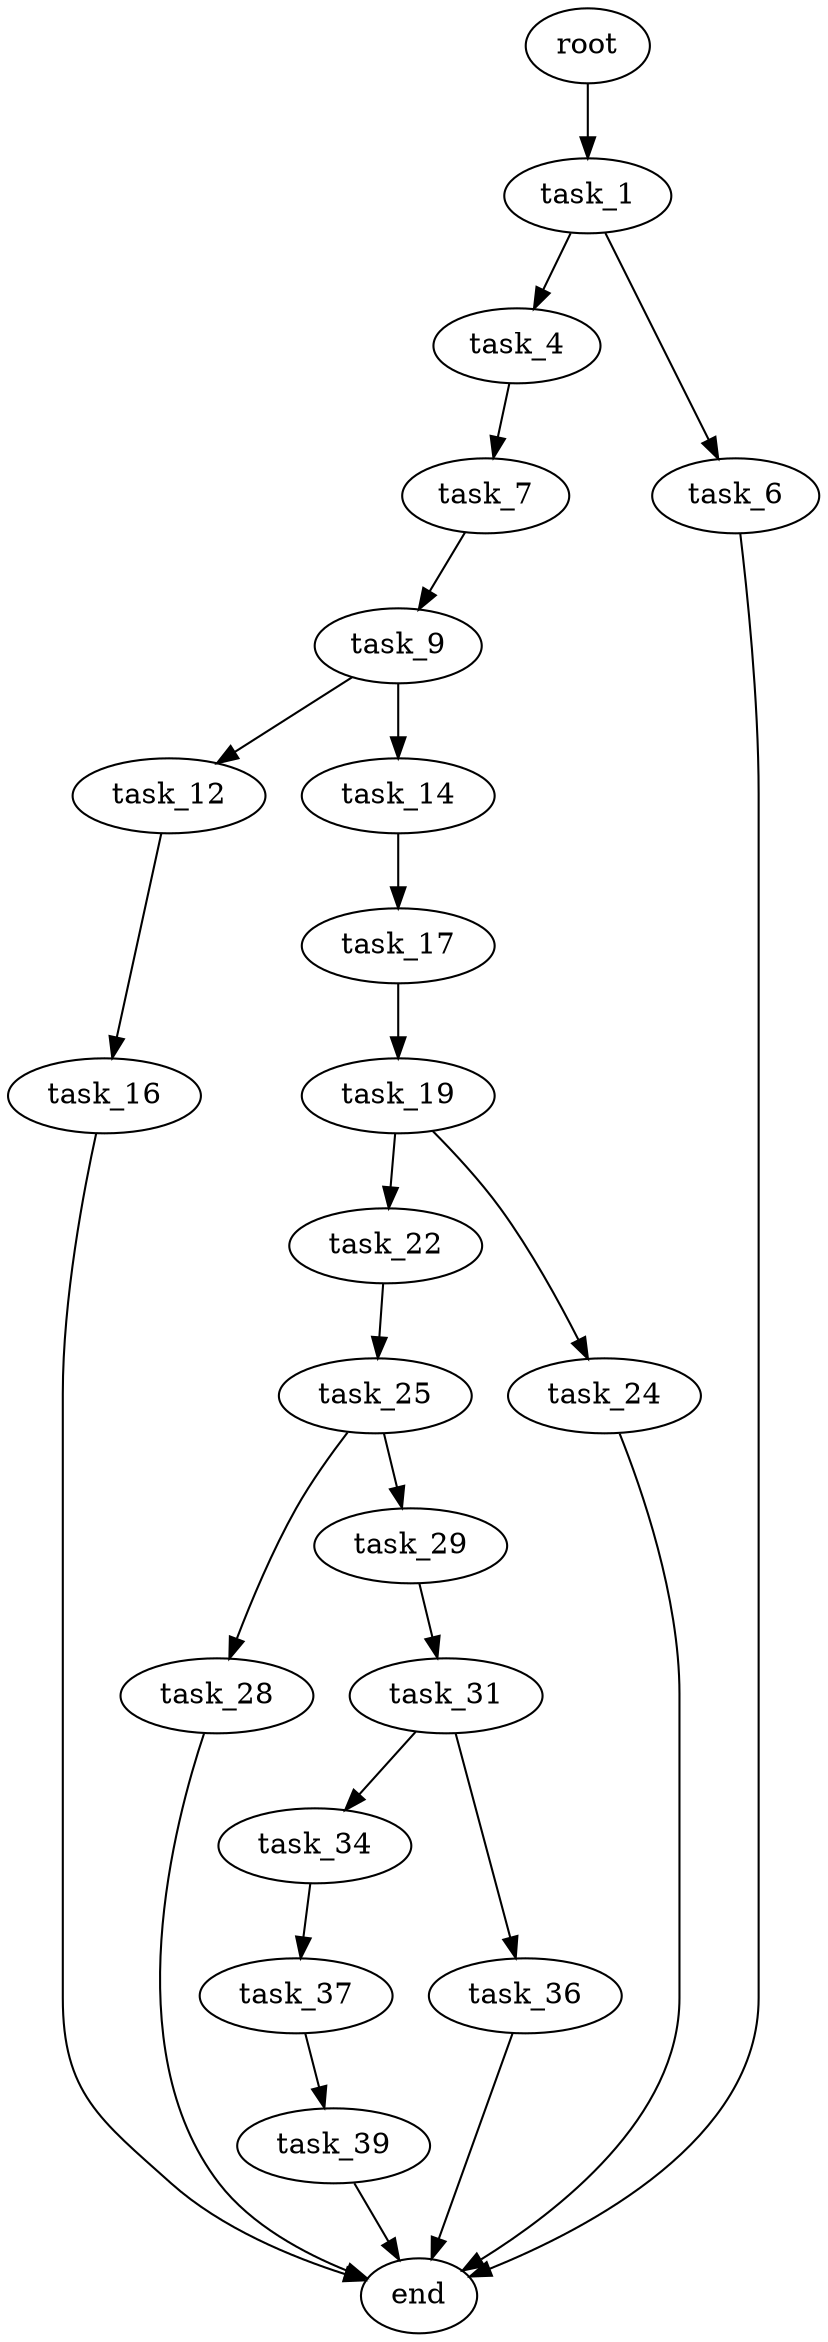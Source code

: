 digraph G {
  root [size="0.000000"];
  task_1 [size="550092403261.000000"];
  task_4 [size="134217728000.000000"];
  task_6 [size="549755813888.000000"];
  task_7 [size="8589934592.000000"];
  task_9 [size="231928233984.000000"];
  task_12 [size="442983326180.000000"];
  task_14 [size="142386431886.000000"];
  task_16 [size="1073741824000.000000"];
  task_17 [size="1073741824000.000000"];
  task_19 [size="532597867862.000000"];
  task_22 [size="1241492095089.000000"];
  task_24 [size="585761887.000000"];
  task_25 [size="368293445632.000000"];
  task_28 [size="242235949537.000000"];
  task_29 [size="632196987103.000000"];
  task_31 [size="83569890157.000000"];
  task_34 [size="788825846.000000"];
  task_36 [size="4450251062.000000"];
  task_37 [size="68719476736.000000"];
  task_39 [size="35014921763.000000"];
  end [size="0.000000"];

  root -> task_1 [size="1.000000"];
  task_1 -> task_4 [size="411041792.000000"];
  task_1 -> task_6 [size="411041792.000000"];
  task_4 -> task_7 [size="209715200.000000"];
  task_6 -> end [size="1.000000"];
  task_7 -> task_9 [size="33554432.000000"];
  task_9 -> task_12 [size="301989888.000000"];
  task_9 -> task_14 [size="301989888.000000"];
  task_12 -> task_16 [size="301989888.000000"];
  task_14 -> task_17 [size="209715200.000000"];
  task_16 -> end [size="1.000000"];
  task_17 -> task_19 [size="838860800.000000"];
  task_19 -> task_22 [size="838860800.000000"];
  task_19 -> task_24 [size="838860800.000000"];
  task_22 -> task_25 [size="838860800.000000"];
  task_24 -> end [size="1.000000"];
  task_25 -> task_28 [size="411041792.000000"];
  task_25 -> task_29 [size="411041792.000000"];
  task_28 -> end [size="1.000000"];
  task_29 -> task_31 [size="838860800.000000"];
  task_31 -> task_34 [size="209715200.000000"];
  task_31 -> task_36 [size="209715200.000000"];
  task_34 -> task_37 [size="33554432.000000"];
  task_36 -> end [size="1.000000"];
  task_37 -> task_39 [size="134217728.000000"];
  task_39 -> end [size="1.000000"];
}
